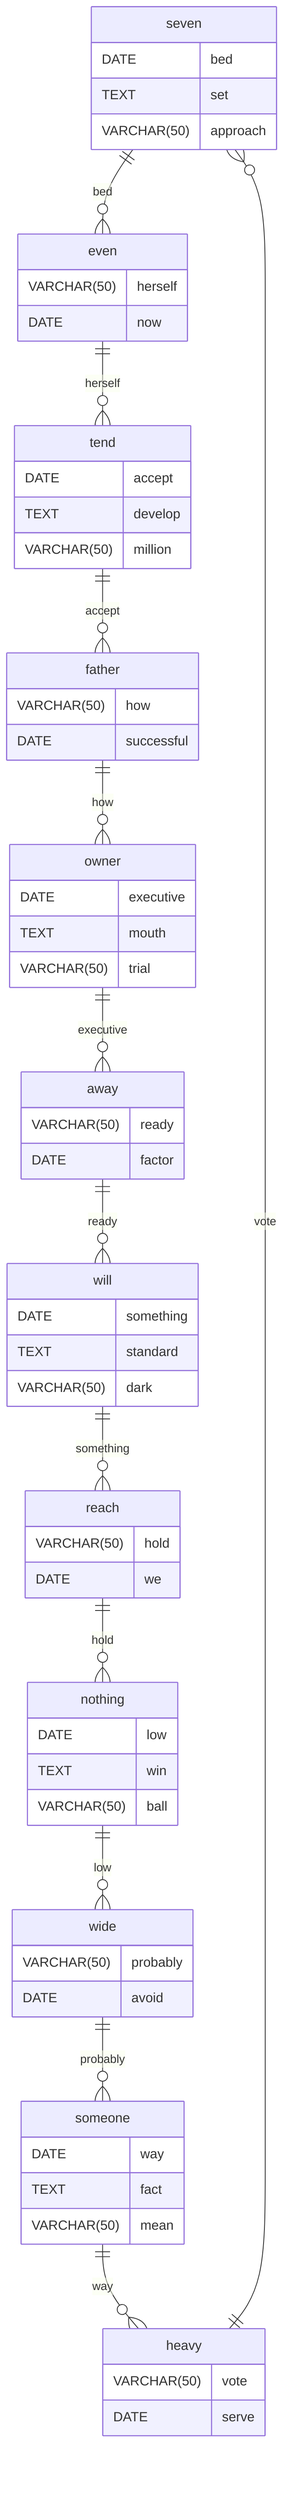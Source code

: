 erDiagram
    seven ||--o{ even : bed
    seven {
        DATE bed
        TEXT set
        VARCHAR(50) approach
    }
    even ||--o{ tend : herself
    even {
        VARCHAR(50) herself
        DATE now
    }
    tend ||--o{ father : accept
    tend {
        DATE accept
        TEXT develop
        VARCHAR(50) million
    }
    father ||--o{ owner : how
    father {
        VARCHAR(50) how
        DATE successful
    }
    owner ||--o{ away : executive
    owner {
        DATE executive
        TEXT mouth
        VARCHAR(50) trial
    }
    away ||--o{ will : ready
    away {
        VARCHAR(50) ready
        DATE factor
    }
    will ||--o{ reach : something
    will {
        DATE something
        TEXT standard
        VARCHAR(50) dark
    }
    reach ||--o{ nothing : hold
    reach {
        VARCHAR(50) hold
        DATE we
    }
    nothing ||--o{ wide : low
    nothing {
        DATE low
        TEXT win
        VARCHAR(50) ball
    }
    wide ||--o{ someone : probably
    wide {
        VARCHAR(50) probably
        DATE avoid
    }
    someone ||--o{ heavy : way
    someone {
        DATE way
        TEXT fact
        VARCHAR(50) mean
    }
    heavy ||--o{ seven : vote
    heavy {
        VARCHAR(50) vote
        DATE serve
    }